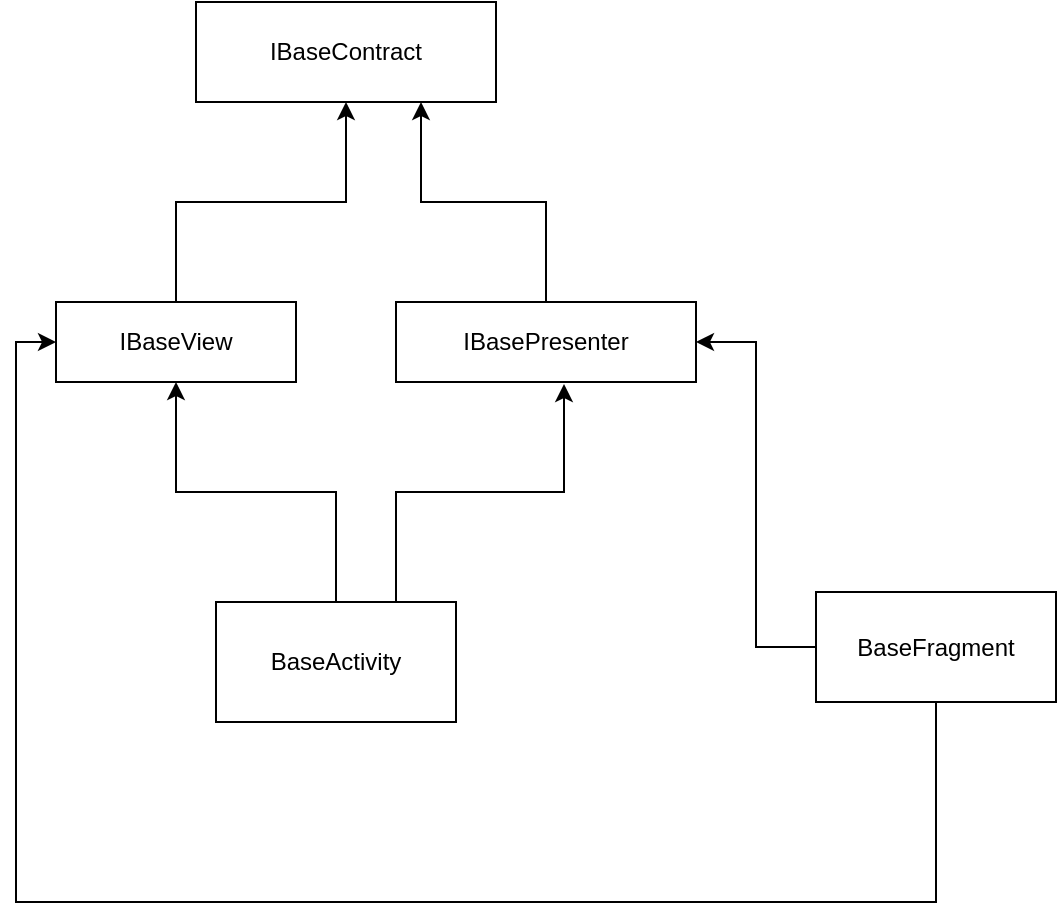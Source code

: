 <mxfile version="13.8.8" type="github">
  <diagram id="zZ3Ky3CjrjxnaVZpWhUm" name="Page-1">
    <mxGraphModel dx="1422" dy="762" grid="1" gridSize="10" guides="1" tooltips="1" connect="1" arrows="1" fold="1" page="1" pageScale="1" pageWidth="827" pageHeight="1169" math="0" shadow="0">
      <root>
        <mxCell id="0" />
        <mxCell id="1" parent="0" />
        <mxCell id="BryVP8b3oICQiiZssQxs-14" style="edgeStyle=orthogonalEdgeStyle;rounded=0;orthogonalLoop=1;jettySize=auto;html=1;entryX=0.5;entryY=1;entryDx=0;entryDy=0;" edge="1" parent="1" source="BryVP8b3oICQiiZssQxs-2" target="BryVP8b3oICQiiZssQxs-4">
          <mxGeometry relative="1" as="geometry" />
        </mxCell>
        <mxCell id="BryVP8b3oICQiiZssQxs-15" style="edgeStyle=orthogonalEdgeStyle;rounded=0;orthogonalLoop=1;jettySize=auto;html=1;exitX=0.75;exitY=0;exitDx=0;exitDy=0;entryX=0.56;entryY=1.025;entryDx=0;entryDy=0;entryPerimeter=0;" edge="1" parent="1" source="BryVP8b3oICQiiZssQxs-2" target="BryVP8b3oICQiiZssQxs-12">
          <mxGeometry relative="1" as="geometry" />
        </mxCell>
        <mxCell id="BryVP8b3oICQiiZssQxs-2" value="BaseActivity" style="rounded=0;whiteSpace=wrap;html=1;" vertex="1" parent="1">
          <mxGeometry x="290" y="330" width="120" height="60" as="geometry" />
        </mxCell>
        <mxCell id="BryVP8b3oICQiiZssQxs-3" value="IBaseContract" style="rounded=0;whiteSpace=wrap;html=1;" vertex="1" parent="1">
          <mxGeometry x="280" y="30" width="150" height="50" as="geometry" />
        </mxCell>
        <mxCell id="BryVP8b3oICQiiZssQxs-9" style="edgeStyle=orthogonalEdgeStyle;rounded=0;orthogonalLoop=1;jettySize=auto;html=1;exitX=0.5;exitY=0;exitDx=0;exitDy=0;entryX=0.5;entryY=1;entryDx=0;entryDy=0;" edge="1" parent="1" source="BryVP8b3oICQiiZssQxs-4" target="BryVP8b3oICQiiZssQxs-3">
          <mxGeometry relative="1" as="geometry" />
        </mxCell>
        <mxCell id="BryVP8b3oICQiiZssQxs-4" value="IBaseView" style="rounded=0;whiteSpace=wrap;html=1;" vertex="1" parent="1">
          <mxGeometry x="210" y="180" width="120" height="40" as="geometry" />
        </mxCell>
        <mxCell id="BryVP8b3oICQiiZssQxs-13" style="edgeStyle=orthogonalEdgeStyle;rounded=0;orthogonalLoop=1;jettySize=auto;html=1;entryX=0.75;entryY=1;entryDx=0;entryDy=0;" edge="1" parent="1" source="BryVP8b3oICQiiZssQxs-12" target="BryVP8b3oICQiiZssQxs-3">
          <mxGeometry relative="1" as="geometry" />
        </mxCell>
        <mxCell id="BryVP8b3oICQiiZssQxs-12" value="&lt;span&gt;IBasePresenter&lt;/span&gt;" style="rounded=0;whiteSpace=wrap;html=1;" vertex="1" parent="1">
          <mxGeometry x="380" y="180" width="150" height="40" as="geometry" />
        </mxCell>
        <mxCell id="BryVP8b3oICQiiZssQxs-17" style="edgeStyle=orthogonalEdgeStyle;rounded=0;orthogonalLoop=1;jettySize=auto;html=1;entryX=1;entryY=0.5;entryDx=0;entryDy=0;" edge="1" parent="1" source="BryVP8b3oICQiiZssQxs-16" target="BryVP8b3oICQiiZssQxs-12">
          <mxGeometry relative="1" as="geometry" />
        </mxCell>
        <mxCell id="BryVP8b3oICQiiZssQxs-18" style="edgeStyle=orthogonalEdgeStyle;rounded=0;orthogonalLoop=1;jettySize=auto;html=1;entryX=0;entryY=0.5;entryDx=0;entryDy=0;" edge="1" parent="1" source="BryVP8b3oICQiiZssQxs-16" target="BryVP8b3oICQiiZssQxs-4">
          <mxGeometry relative="1" as="geometry">
            <Array as="points">
              <mxPoint x="650" y="480" />
              <mxPoint x="190" y="480" />
              <mxPoint x="190" y="200" />
            </Array>
          </mxGeometry>
        </mxCell>
        <mxCell id="BryVP8b3oICQiiZssQxs-16" value="BaseFragment" style="rounded=0;whiteSpace=wrap;html=1;" vertex="1" parent="1">
          <mxGeometry x="590" y="325" width="120" height="55" as="geometry" />
        </mxCell>
      </root>
    </mxGraphModel>
  </diagram>
</mxfile>
